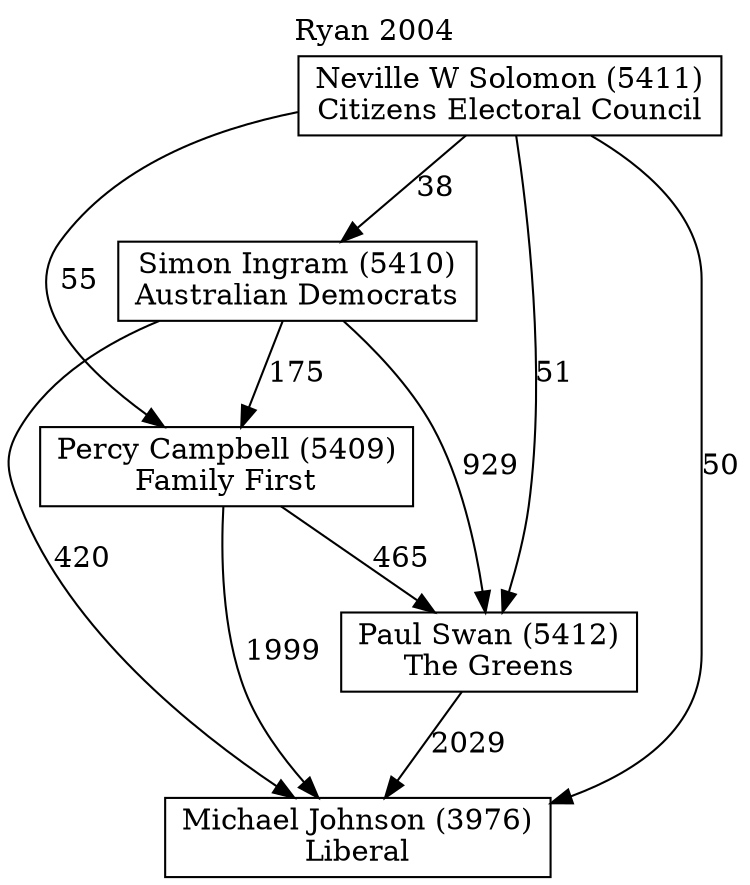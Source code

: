 // House preference flow
digraph "Michael Johnson (3976)_Ryan_2004" {
	graph [label="Ryan 2004" labelloc=t mclimit=10]
	node [shape=box]
	"Michael Johnson (3976)" [label="Michael Johnson (3976)
Liberal"]
	"Paul Swan (5412)" [label="Paul Swan (5412)
The Greens"]
	"Percy Campbell (5409)" [label="Percy Campbell (5409)
Family First"]
	"Simon Ingram (5410)" [label="Simon Ingram (5410)
Australian Democrats"]
	"Neville W Solomon (5411)" [label="Neville W Solomon (5411)
Citizens Electoral Council"]
	"Paul Swan (5412)" -> "Michael Johnson (3976)" [label=2029]
	"Percy Campbell (5409)" -> "Paul Swan (5412)" [label=465]
	"Simon Ingram (5410)" -> "Percy Campbell (5409)" [label=175]
	"Neville W Solomon (5411)" -> "Simon Ingram (5410)" [label=38]
	"Percy Campbell (5409)" -> "Michael Johnson (3976)" [label=1999]
	"Simon Ingram (5410)" -> "Michael Johnson (3976)" [label=420]
	"Neville W Solomon (5411)" -> "Michael Johnson (3976)" [label=50]
	"Neville W Solomon (5411)" -> "Percy Campbell (5409)" [label=55]
	"Simon Ingram (5410)" -> "Paul Swan (5412)" [label=929]
	"Neville W Solomon (5411)" -> "Paul Swan (5412)" [label=51]
}
